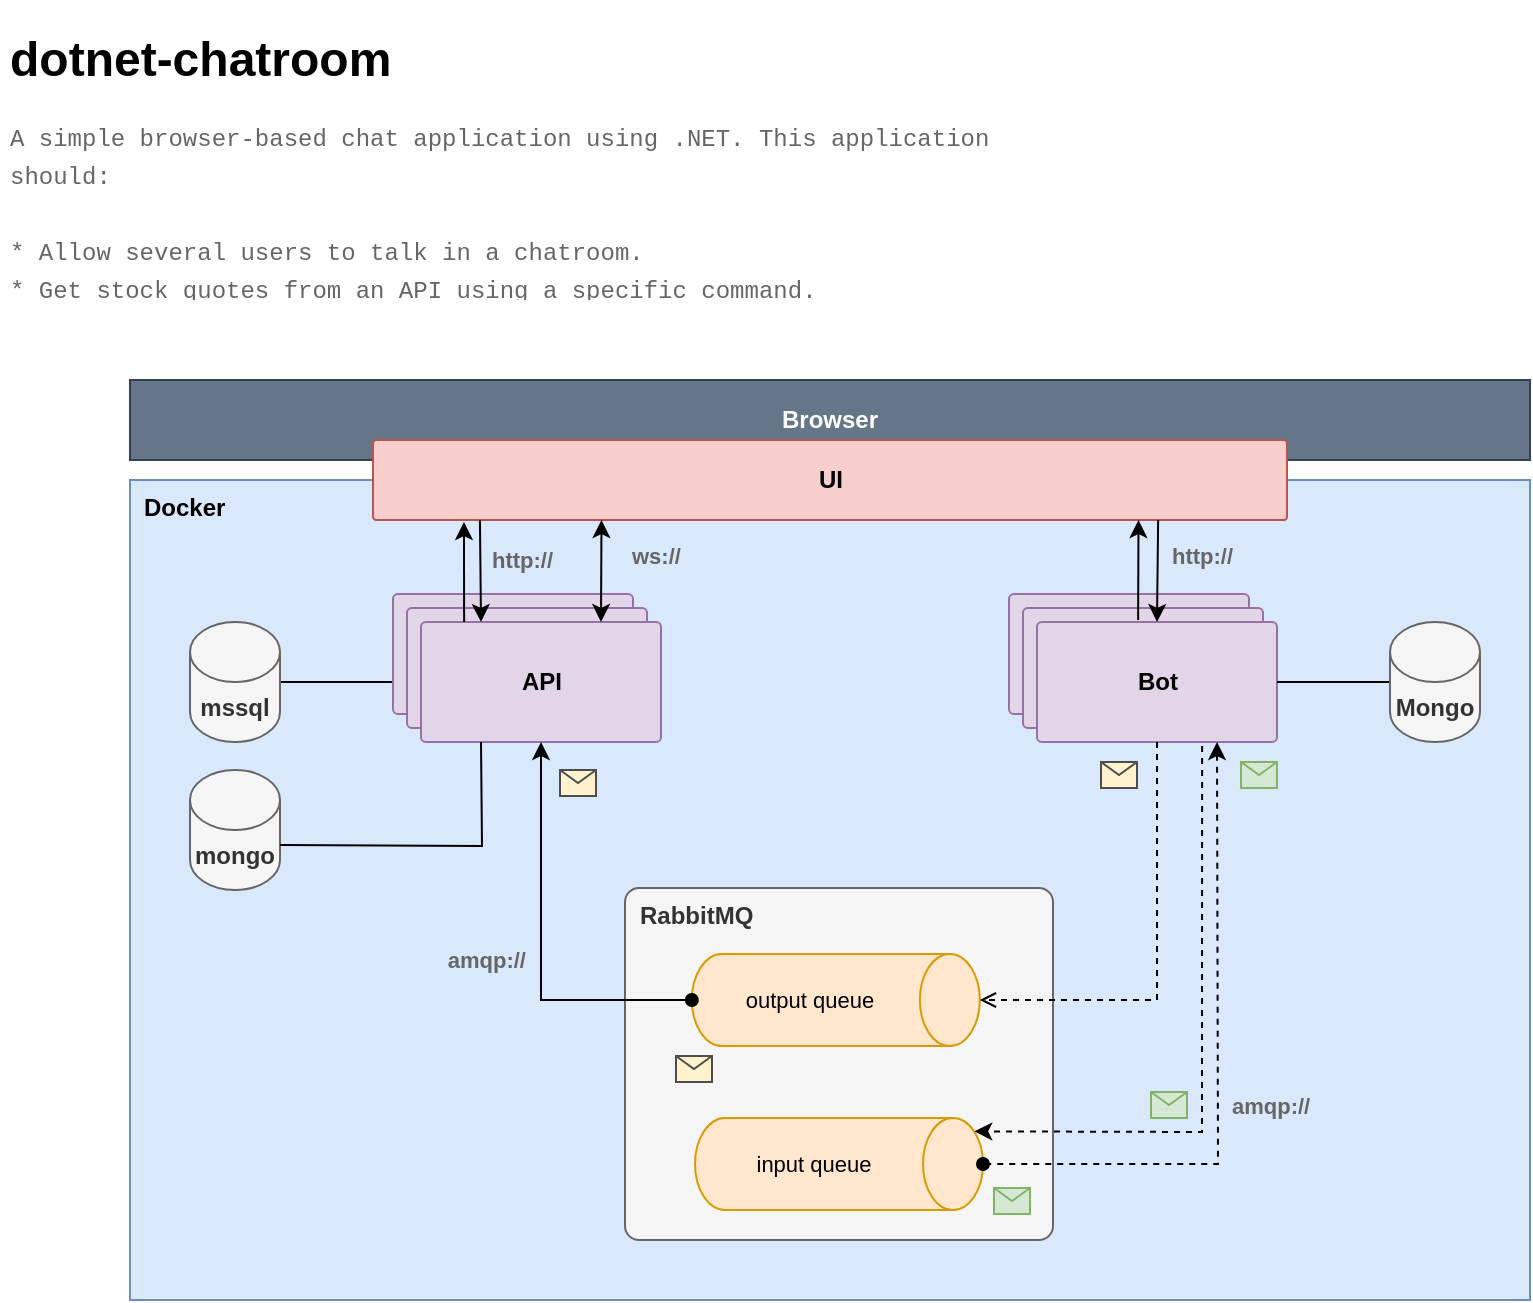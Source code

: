 <mxfile version="15.8.3" type="device" pages="2"><diagram name="dotnet-chatroom" id="VDGCqE68kff3JWLCiytC"><mxGraphModel dx="1422" dy="794" grid="1" gridSize="10" guides="1" tooltips="1" connect="1" arrows="1" fold="1" page="1" pageScale="1" pageWidth="850" pageHeight="1100" math="0" shadow="0"><root><mxCell id="ze5CNXuJUOcFMW9IkHoF-0"/><mxCell id="ze5CNXuJUOcFMW9IkHoF-1" parent="ze5CNXuJUOcFMW9IkHoF-0"/><mxCell id="ze5CNXuJUOcFMW9IkHoF-2" value="&lt;h1&gt;dotnet-chatroom&lt;/h1&gt;&lt;div style=&quot;font-family: &amp;#34;consolas&amp;#34; , &amp;#34;courier new&amp;#34; , monospace ; line-height: 19px&quot;&gt;&lt;div&gt;&lt;font color=&quot;#666666&quot; style=&quot;font-size: 12px&quot;&gt;A simple browser-based chat application using .NET. This application should:&lt;/font&gt;&lt;/div&gt;&lt;font color=&quot;#666666&quot; style=&quot;font-size: 12px&quot;&gt;&lt;br&gt;&lt;/font&gt;&lt;div&gt;&lt;font color=&quot;#666666&quot; style=&quot;font-size: 12px&quot;&gt;* Allow several users to talk in a chatroom.&lt;/font&gt;&lt;/div&gt;&lt;div&gt;&lt;font color=&quot;#666666&quot; style=&quot;font-size: 12px&quot;&gt;* Get stock quotes from an API using a specific command.&lt;/font&gt;&lt;/div&gt;&lt;/div&gt;" style="text;html=1;strokeColor=none;fillColor=none;spacing=5;spacingTop=-20;whiteSpace=wrap;overflow=hidden;rounded=0;" vertex="1" parent="ze5CNXuJUOcFMW9IkHoF-1"><mxGeometry x="10" y="10" width="510" height="140" as="geometry"/></mxCell><mxCell id="YitZHygs_nBJviFutvsz-0" value="Docker" style="rounded=0;whiteSpace=wrap;html=1;labelBackgroundColor=none;fontSize=12;align=left;verticalAlign=top;spacing=0;spacingTop=2;spacingLeft=7;fontStyle=1;fillColor=#dae8fc;strokeColor=#6c8ebf;" vertex="1" parent="ze5CNXuJUOcFMW9IkHoF-1"><mxGeometry x="75" y="240" width="700" height="410" as="geometry"/></mxCell><mxCell id="YitZHygs_nBJviFutvsz-1" value="" style="edgeStyle=orthogonalEdgeStyle;rounded=0;orthogonalLoop=1;jettySize=auto;html=1;fontSize=11;fontColor=#666666;align=left;entryX=0;entryY=0.5;entryDx=0;entryDy=0;" edge="1" parent="ze5CNXuJUOcFMW9IkHoF-1" source="YitZHygs_nBJviFutvsz-2" target="YitZHygs_nBJviFutvsz-9"><mxGeometry relative="1" as="geometry"/></mxCell><mxCell id="YitZHygs_nBJviFutvsz-2" value="mssql" style="shape=cylinder3;whiteSpace=wrap;html=1;boundedLbl=1;backgroundOutline=1;size=15;rounded=1;labelBackgroundColor=none;fontSize=12;fontColor=#333333;align=center;verticalAlign=middle;fillColor=#f5f5f5;strokeColor=#666666;fontStyle=1" vertex="1" parent="ze5CNXuJUOcFMW9IkHoF-1"><mxGeometry x="105" y="311" width="45" height="60" as="geometry"/></mxCell><mxCell id="YitZHygs_nBJviFutvsz-3" value="Browser" style="rounded=0;whiteSpace=wrap;html=1;arcSize=4;labelBackgroundColor=none;fillColor=#647687;strokeColor=#314354;fontStyle=1;fontColor=#ffffff;" vertex="1" parent="ze5CNXuJUOcFMW9IkHoF-1"><mxGeometry x="75" y="190" width="700" height="40" as="geometry"/></mxCell><mxCell id="YitZHygs_nBJviFutvsz-4" value="RabbitMQ" style="rounded=1;whiteSpace=wrap;html=1;arcSize=4;align=left;verticalAlign=top;spacingLeft=7;spacingTop=2;spacing=0;fillColor=#f5f5f5;fontColor=#333333;strokeColor=#666666;fontStyle=1" vertex="1" parent="ze5CNXuJUOcFMW9IkHoF-1"><mxGeometry x="322.5" y="444" width="214" height="176" as="geometry"/></mxCell><mxCell id="YitZHygs_nBJviFutvsz-5" value="UI" style="rounded=1;whiteSpace=wrap;html=1;arcSize=4;labelBackgroundColor=none;fillColor=#f8cecc;strokeColor=#b85450;fontStyle=1" vertex="1" parent="ze5CNXuJUOcFMW9IkHoF-1"><mxGeometry x="196.5" y="220" width="457" height="40" as="geometry"/></mxCell><mxCell id="YitZHygs_nBJviFutvsz-6" value="" style="group;fillColor=none;strokeColor=none;" vertex="1" connectable="0" parent="ze5CNXuJUOcFMW9IkHoF-1"><mxGeometry x="206.5" y="297" width="134" height="74" as="geometry"/></mxCell><mxCell id="YitZHygs_nBJviFutvsz-7" value="api" style="rounded=1;whiteSpace=wrap;html=1;arcSize=4;fillColor=#e1d5e7;strokeColor=#9673a6;" vertex="1" parent="YitZHygs_nBJviFutvsz-6"><mxGeometry width="120" height="60" as="geometry"/></mxCell><mxCell id="YitZHygs_nBJviFutvsz-8" value="api" style="rounded=1;whiteSpace=wrap;html=1;arcSize=4;fillColor=#e1d5e7;strokeColor=#9673a6;" vertex="1" parent="YitZHygs_nBJviFutvsz-6"><mxGeometry x="7" y="7" width="120" height="60" as="geometry"/></mxCell><mxCell id="YitZHygs_nBJviFutvsz-9" value="API" style="rounded=1;whiteSpace=wrap;html=1;arcSize=4;fillColor=#e1d5e7;strokeColor=#9673a6;fontStyle=1" vertex="1" parent="YitZHygs_nBJviFutvsz-6"><mxGeometry x="14" y="14" width="120" height="60" as="geometry"/></mxCell><mxCell id="YitZHygs_nBJviFutvsz-10" value="" style="group;fillColor=none;strokeColor=none;fontStyle=0" vertex="1" connectable="0" parent="ze5CNXuJUOcFMW9IkHoF-1"><mxGeometry x="514.5" y="297" width="134" height="74" as="geometry"/></mxCell><mxCell id="YitZHygs_nBJviFutvsz-11" value="bot" style="rounded=1;whiteSpace=wrap;html=1;arcSize=4;fillColor=#e1d5e7;strokeColor=#9673a6;" vertex="1" parent="YitZHygs_nBJviFutvsz-10"><mxGeometry width="120" height="60" as="geometry"/></mxCell><mxCell id="YitZHygs_nBJviFutvsz-12" value="bot" style="rounded=1;whiteSpace=wrap;html=1;arcSize=4;fillColor=#e1d5e7;strokeColor=#9673a6;" vertex="1" parent="YitZHygs_nBJviFutvsz-10"><mxGeometry x="7" y="7" width="120" height="60" as="geometry"/></mxCell><mxCell id="YitZHygs_nBJviFutvsz-13" value="Bot" style="rounded=1;whiteSpace=wrap;html=1;arcSize=4;fillColor=#e1d5e7;strokeColor=#9673a6;fontStyle=1" vertex="1" parent="YitZHygs_nBJviFutvsz-10"><mxGeometry x="14" y="14" width="120" height="60" as="geometry"/></mxCell><mxCell id="YitZHygs_nBJviFutvsz-14" value="output queue" style="shape=cylinder3;boundedLbl=1;backgroundOutline=1;size=15;rounded=1;labelBackgroundColor=none;fontSize=11;align=center;verticalAlign=middle;rotation=90;fillColor=#ffe6cc;strokeColor=#d79b00;html=1;whiteSpace=wrap;labelPosition=center;verticalLabelPosition=middle;horizontal=0;spacing=0;" vertex="1" parent="ze5CNXuJUOcFMW9IkHoF-1"><mxGeometry x="404.92" y="428" width="46" height="144" as="geometry"/></mxCell><mxCell id="YitZHygs_nBJviFutvsz-15" value="" style="shape=message;html=1;html=1;outlineConnect=0;rounded=1;labelBackgroundColor=none;fontSize=11;align=left;verticalAlign=middle;fillColor=#fff2cc;strokeColor=#4D4D4D;fontStyle=1;spacingLeft=-8;whiteSpace=wrap;spacingTop=40;" vertex="1" parent="ze5CNXuJUOcFMW9IkHoF-1"><mxGeometry x="560.5" y="381" width="18" height="13" as="geometry"/></mxCell><mxCell id="YitZHygs_nBJviFutvsz-16" value="" style="html=1;verticalAlign=bottom;labelBackgroundColor=none;endArrow=open;endFill=0;dashed=1;rounded=0;fontSize=11;fontColor=#666666;exitX=0.5;exitY=1;exitDx=0;exitDy=0;entryX=0.5;entryY=0;entryDx=0;entryDy=0;entryPerimeter=0;align=left;spacingLeft=4;fontStyle=1" edge="1" parent="ze5CNXuJUOcFMW9IkHoF-1" source="YitZHygs_nBJviFutvsz-13" target="YitZHygs_nBJviFutvsz-14"><mxGeometry width="160" relative="1" as="geometry"><mxPoint x="616.5" y="537" as="sourcePoint"/><mxPoint x="776.5" y="537" as="targetPoint"/><Array as="points"><mxPoint x="588.5" y="500"/></Array></mxGeometry></mxCell><mxCell id="YitZHygs_nBJviFutvsz-17" value="" style="endArrow=classic;html=1;rounded=0;align=right;verticalAlign=top;endFill=1;labelBackgroundColor=none;endSize=6;fontSize=11;fontColor=#666666;entryX=0.5;entryY=1;entryDx=0;entryDy=0;exitX=0.5;exitY=1;exitDx=0;exitDy=0;exitPerimeter=0;spacingRight=6;fontStyle=1;startArrow=oval;startFill=1;" edge="1" parent="ze5CNXuJUOcFMW9IkHoF-1" source="YitZHygs_nBJviFutvsz-14" target="YitZHygs_nBJviFutvsz-9"><mxGeometry relative="1" as="geometry"><mxPoint x="970.5" y="559" as="targetPoint"/><mxPoint x="513.92" y="580.49" as="sourcePoint"/><Array as="points"><mxPoint x="280.5" y="500"/></Array></mxGeometry></mxCell><mxCell id="YitZHygs_nBJviFutvsz-37" value="amqp://" style="edgeLabel;html=1;align=right;verticalAlign=middle;resizable=0;points=[];fontSize=11;fontColor=#666666;fontStyle=1;labelBackgroundColor=none;" vertex="1" connectable="0" parent="YitZHygs_nBJviFutvsz-17"><mxGeometry x="0.217" y="1" relative="1" as="geometry"><mxPoint x="-6" y="29" as="offset"/></mxGeometry></mxCell><mxCell id="YitZHygs_nBJviFutvsz-18" value="http://" style="endArrow=classic;html=1;rounded=0;fontSize=11;fontColor=#666666;entryX=0.5;entryY=0;entryDx=0;entryDy=0;exitX=0.859;exitY=1;exitDx=0;exitDy=0;exitPerimeter=0;align=left;horizontal=1;spacingLeft=5;spacingTop=-4;labelBackgroundColor=none;fontStyle=1" edge="1" parent="ze5CNXuJUOcFMW9IkHoF-1" source="YitZHygs_nBJviFutvsz-5" target="YitZHygs_nBJviFutvsz-13"><mxGeometry x="-0.215" width="50" height="50" relative="1" as="geometry"><mxPoint x="666.5" y="277" as="sourcePoint"/><mxPoint x="586.5" y="297" as="targetPoint"/><mxPoint as="offset"/></mxGeometry></mxCell><mxCell id="YitZHygs_nBJviFutvsz-19" value="ws://" style="endArrow=classic;html=1;rounded=0;fontSize=11;fontColor=#666666;align=left;exitX=0.75;exitY=0;exitDx=0;exitDy=0;spacingLeft=4;spacingTop=-4;strokeColor=default;labelBackgroundColor=none;fontStyle=1;entryX=0.25;entryY=1;entryDx=0;entryDy=0;startArrow=classic;startFill=1;" edge="1" parent="ze5CNXuJUOcFMW9IkHoF-1" source="YitZHygs_nBJviFutvsz-9" target="YitZHygs_nBJviFutvsz-5"><mxGeometry x="0.217" y="-9" width="50" height="50" relative="1" as="geometry"><mxPoint x="536.5" y="347" as="sourcePoint"/><mxPoint x="281" y="260" as="targetPoint"/><mxPoint as="offset"/></mxGeometry></mxCell><mxCell id="YitZHygs_nBJviFutvsz-20" value="" style="edgeStyle=orthogonalEdgeStyle;rounded=0;orthogonalLoop=1;jettySize=auto;html=1;fontSize=11;fontColor=#666666;align=center;endArrow=none;endFill=0;entryX=1;entryY=0.5;entryDx=0;entryDy=0;labelBackgroundColor=none;fontStyle=1;spacingTop=-20;startArrow=none;startFill=0;spacingLeft=-3;" edge="1" parent="ze5CNXuJUOcFMW9IkHoF-1" source="YitZHygs_nBJviFutvsz-21" target="YitZHygs_nBJviFutvsz-13"><mxGeometry relative="1" as="geometry"/></mxCell><mxCell id="YitZHygs_nBJviFutvsz-21" value="Mongo" style="shape=cylinder3;whiteSpace=wrap;html=1;boundedLbl=1;backgroundOutline=1;size=15;rounded=1;labelBackgroundColor=none;fontSize=12;align=center;verticalAlign=middle;fillColor=#f5f5f5;strokeColor=#666666;fontColor=#333333;fontStyle=1" vertex="1" parent="ze5CNXuJUOcFMW9IkHoF-1"><mxGeometry x="705" y="311" width="45" height="60" as="geometry"/></mxCell><mxCell id="YitZHygs_nBJviFutvsz-22" value="mongo" style="shape=cylinder3;whiteSpace=wrap;html=1;boundedLbl=1;backgroundOutline=1;size=15;rounded=1;labelBackgroundColor=none;fontSize=12;fontColor=#333333;align=center;verticalAlign=middle;fillColor=#f5f5f5;strokeColor=#666666;fontStyle=1" vertex="1" parent="ze5CNXuJUOcFMW9IkHoF-1"><mxGeometry x="105" y="385" width="45" height="60" as="geometry"/></mxCell><mxCell id="YitZHygs_nBJviFutvsz-23" value="" style="endArrow=none;html=1;rounded=0;fontSize=11;fontColor=#666666;align=left;exitX=1;exitY=0;exitDx=0;exitDy=37.5;exitPerimeter=0;entryX=0.25;entryY=1;entryDx=0;entryDy=0;endFill=0;" edge="1" parent="ze5CNXuJUOcFMW9IkHoF-1" source="YitZHygs_nBJviFutvsz-22" target="YitZHygs_nBJviFutvsz-9"><mxGeometry width="50" height="50" relative="1" as="geometry"><mxPoint x="400" y="520" as="sourcePoint"/><mxPoint x="450" y="470" as="targetPoint"/><Array as="points"><mxPoint x="251" y="423"/></Array></mxGeometry></mxCell><mxCell id="YitZHygs_nBJviFutvsz-24" value="input queue" style="shape=cylinder3;boundedLbl=1;backgroundOutline=1;size=15;rounded=1;labelBackgroundColor=none;fontSize=11;align=center;verticalAlign=middle;rotation=90;fillColor=#ffe6cc;strokeColor=#d79b00;html=1;whiteSpace=wrap;labelPosition=center;verticalLabelPosition=middle;horizontal=0;spacing=0;" vertex="1" parent="ze5CNXuJUOcFMW9IkHoF-1"><mxGeometry x="406.5" y="510" width="46" height="144" as="geometry"/></mxCell><mxCell id="YitZHygs_nBJviFutvsz-25" value="" style="html=1;verticalAlign=bottom;labelBackgroundColor=none;endArrow=oval;endFill=1;dashed=1;rounded=0;fontSize=11;fontColor=#666666;exitX=0.75;exitY=1;exitDx=0;exitDy=0;entryX=0.5;entryY=0;entryDx=0;entryDy=0;entryPerimeter=0;align=left;spacingLeft=4;fontStyle=1;startArrow=classic;startFill=1;" edge="1" parent="ze5CNXuJUOcFMW9IkHoF-1" source="YitZHygs_nBJviFutvsz-13" target="YitZHygs_nBJviFutvsz-24"><mxGeometry width="160" relative="1" as="geometry"><mxPoint x="598.5" y="381" as="sourcePoint"/><mxPoint x="509.92" y="510" as="targetPoint"/><Array as="points"><mxPoint x="619" y="582"/></Array></mxGeometry></mxCell><mxCell id="YitZHygs_nBJviFutvsz-38" value="amqp://" style="edgeLabel;html=1;align=left;verticalAlign=middle;resizable=0;points=[];fontSize=11;fontColor=#666666;labelBackgroundColor=none;fontStyle=1" vertex="1" connectable="0" parent="YitZHygs_nBJviFutvsz-25"><mxGeometry x="-0.135" y="3" relative="1" as="geometry"><mxPoint x="2" y="40" as="offset"/></mxGeometry></mxCell><mxCell id="YitZHygs_nBJviFutvsz-26" value="" style="endArrow=classic;html=1;rounded=0;fontSize=11;fontColor=#666666;align=right;entryX=0.75;entryY=1;entryDx=0;entryDy=0;exitX=0.088;exitY=-0.017;exitDx=0;exitDy=0;spacingLeft=0;spacingTop=2;strokeColor=default;labelBackgroundColor=none;fontStyle=1;exitPerimeter=0;spacingRight=14;" edge="1" parent="ze5CNXuJUOcFMW9IkHoF-1"><mxGeometry x="0.195" y="29" width="50" height="50" relative="1" as="geometry"><mxPoint x="579.06" y="309.98" as="sourcePoint"/><mxPoint x="579.25" y="260" as="targetPoint"/><mxPoint as="offset"/></mxGeometry></mxCell><mxCell id="YitZHygs_nBJviFutvsz-27" value="" style="shape=message;html=1;html=1;outlineConnect=0;rounded=1;labelBackgroundColor=none;fontSize=11;align=left;verticalAlign=middle;fillColor=#d5e8d4;strokeColor=#82b366;fontStyle=1;spacingLeft=-12;whiteSpace=wrap;spacingTop=28;" vertex="1" parent="ze5CNXuJUOcFMW9IkHoF-1"><mxGeometry x="585.5" y="546" width="18" height="13" as="geometry"/></mxCell><mxCell id="YitZHygs_nBJviFutvsz-28" value="" style="html=1;verticalAlign=bottom;labelBackgroundColor=none;endArrow=classic;endFill=1;dashed=1;rounded=0;fontSize=11;fontColor=#666666;exitX=0.688;exitY=1.033;exitDx=0;exitDy=0;align=left;spacingLeft=4;fontStyle=1;exitPerimeter=0;startArrow=none;startFill=0;entryX=0.145;entryY=0;entryDx=0;entryDy=4.35;entryPerimeter=0;" edge="1" parent="ze5CNXuJUOcFMW9IkHoF-1" source="YitZHygs_nBJviFutvsz-13" target="YitZHygs_nBJviFutvsz-24"><mxGeometry width="160" relative="1" as="geometry"><mxPoint x="598.5" y="381" as="sourcePoint"/><mxPoint x="500" y="570" as="targetPoint"/><Array as="points"><mxPoint x="611" y="566"/></Array></mxGeometry></mxCell><mxCell id="YitZHygs_nBJviFutvsz-29" value="" style="shape=message;html=1;html=1;outlineConnect=0;rounded=1;labelBackgroundColor=none;fontSize=11;align=left;verticalAlign=middle;fillColor=#fff2cc;strokeColor=#4D4D4D;fontStyle=1;spacingLeft=4;spacingTop=0;labelPosition=right;verticalLabelPosition=middle;" vertex="1" parent="ze5CNXuJUOcFMW9IkHoF-1"><mxGeometry x="348" y="528" width="18" height="13" as="geometry"/></mxCell><mxCell id="YitZHygs_nBJviFutvsz-30" value="" style="shape=message;html=1;html=1;outlineConnect=0;rounded=1;labelBackgroundColor=none;fontSize=11;align=left;verticalAlign=middle;fillColor=#d5e8d4;strokeColor=#82b366;fontStyle=1;spacingLeft=-12;whiteSpace=wrap;spacingTop=28;" vertex="1" parent="ze5CNXuJUOcFMW9IkHoF-1"><mxGeometry x="507" y="594" width="18" height="13" as="geometry"/></mxCell><mxCell id="YitZHygs_nBJviFutvsz-33" value="http://" style="endArrow=classic;html=1;rounded=0;fontSize=11;fontColor=#666666;align=left;entryX=0.25;entryY=0;entryDx=0;entryDy=0;exitX=0.117;exitY=1;exitDx=0;exitDy=0;exitPerimeter=0;labelBackgroundColor=none;fontStyle=1;spacingLeft=4;" edge="1" parent="ze5CNXuJUOcFMW9IkHoF-1" source="YitZHygs_nBJviFutvsz-5" target="YitZHygs_nBJviFutvsz-9"><mxGeometry x="-0.216" width="50" height="50" relative="1" as="geometry"><mxPoint x="189.999" y="260" as="sourcePoint"/><mxPoint x="190.53" y="311" as="targetPoint"/><mxPoint as="offset"/></mxGeometry></mxCell><mxCell id="YitZHygs_nBJviFutvsz-34" value="" style="endArrow=none;html=1;rounded=0;fontSize=11;fontColor=#666666;align=right;entryX=0.113;entryY=0;entryDx=0;entryDy=0;exitX=0.082;exitY=1.025;exitDx=0;exitDy=0;exitPerimeter=0;labelBackgroundColor=none;fontStyle=1;spacingLeft=0;entryPerimeter=0;endFill=0;startArrow=classic;startFill=1;spacingRight=4;" edge="1" parent="ze5CNXuJUOcFMW9IkHoF-1"><mxGeometry x="-0.241" y="-12" width="50" height="50" relative="1" as="geometry"><mxPoint x="241.974" y="261" as="sourcePoint"/><mxPoint x="242.06" y="311" as="targetPoint"/><mxPoint as="offset"/></mxGeometry></mxCell><mxCell id="l2hFdZxbK4kVnugc9T26-0" value="" style="shape=message;html=1;html=1;outlineConnect=0;rounded=1;labelBackgroundColor=none;fontSize=11;align=left;verticalAlign=middle;fillColor=#fff2cc;strokeColor=#4D4D4D;fontStyle=1;spacingLeft=4;spacingTop=0;labelPosition=right;verticalLabelPosition=middle;" vertex="1" parent="ze5CNXuJUOcFMW9IkHoF-1"><mxGeometry x="290" y="385" width="18" height="13" as="geometry"/></mxCell><mxCell id="l2hFdZxbK4kVnugc9T26-1" value="" style="shape=message;html=1;html=1;outlineConnect=0;rounded=1;labelBackgroundColor=none;fontSize=11;align=left;verticalAlign=middle;fillColor=#d5e8d4;strokeColor=#82b366;fontStyle=1;spacingLeft=-12;whiteSpace=wrap;spacingTop=28;" vertex="1" parent="ze5CNXuJUOcFMW9IkHoF-1"><mxGeometry x="630.5" y="381" width="18" height="13" as="geometry"/></mxCell></root></mxGraphModel></diagram><diagram id="-RMWZJSgYpkkA6TY2ekW" name="bot::stock.quote.out"><mxGraphModel dx="1422" dy="794" grid="1" gridSize="10" guides="1" tooltips="1" connect="1" arrows="1" fold="1" page="1" pageScale="1" pageWidth="850" pageHeight="1100" math="0" shadow="0"><root><mxCell id="0"/><mxCell id="1" parent="0"/><mxCell id="RpRNVya3drKL_sHZLHVm-1" value="Docker" style="rounded=0;whiteSpace=wrap;html=1;labelBackgroundColor=none;fontSize=12;align=left;verticalAlign=top;spacing=0;spacingTop=2;spacingLeft=7;fontStyle=1;fillColor=#dae8fc;strokeColor=#6c8ebf;" vertex="1" parent="1"><mxGeometry x="75" y="170" width="700" height="410" as="geometry"/></mxCell><mxCell id="RpRNVya3drKL_sHZLHVm-2" value="" style="edgeStyle=orthogonalEdgeStyle;rounded=0;orthogonalLoop=1;jettySize=auto;html=1;fontSize=11;fontColor=#666666;align=left;entryX=0;entryY=0.5;entryDx=0;entryDy=0;" edge="1" parent="1" source="RpRNVya3drKL_sHZLHVm-3" target="RpRNVya3drKL_sHZLHVm-10"><mxGeometry relative="1" as="geometry"/></mxCell><mxCell id="RpRNVya3drKL_sHZLHVm-3" value="mssql" style="shape=cylinder3;whiteSpace=wrap;html=1;boundedLbl=1;backgroundOutline=1;size=15;rounded=1;labelBackgroundColor=none;fontSize=12;fontColor=#333333;align=center;verticalAlign=middle;fillColor=#f5f5f5;strokeColor=#666666;fontStyle=1" vertex="1" parent="1"><mxGeometry x="105" y="241" width="45" height="60" as="geometry"/></mxCell><mxCell id="RpRNVya3drKL_sHZLHVm-4" value="Browser" style="rounded=0;whiteSpace=wrap;html=1;arcSize=4;labelBackgroundColor=none;fillColor=#647687;strokeColor=#314354;fontStyle=1;fontColor=#ffffff;" vertex="1" parent="1"><mxGeometry x="75" y="120" width="700" height="40" as="geometry"/></mxCell><mxCell id="RpRNVya3drKL_sHZLHVm-5" value="RabbitMQ" style="rounded=1;whiteSpace=wrap;html=1;arcSize=4;align=left;verticalAlign=top;spacingLeft=7;spacingTop=2;spacing=0;fillColor=#f5f5f5;fontColor=#333333;strokeColor=#666666;fontStyle=1" vertex="1" parent="1"><mxGeometry x="322.5" y="374" width="214" height="176" as="geometry"/></mxCell><mxCell id="RpRNVya3drKL_sHZLHVm-6" value="UI" style="rounded=1;whiteSpace=wrap;html=1;arcSize=4;labelBackgroundColor=none;fillColor=#f8cecc;strokeColor=#b85450;fontStyle=1" vertex="1" parent="1"><mxGeometry x="196.5" y="150" width="457" height="40" as="geometry"/></mxCell><mxCell id="RpRNVya3drKL_sHZLHVm-7" value="" style="group;fillColor=none;strokeColor=none;" vertex="1" connectable="0" parent="1"><mxGeometry x="206.5" y="227" width="134" height="74" as="geometry"/></mxCell><mxCell id="RpRNVya3drKL_sHZLHVm-8" value="api" style="rounded=1;whiteSpace=wrap;html=1;arcSize=4;fillColor=#e1d5e7;strokeColor=#9673a6;" vertex="1" parent="RpRNVya3drKL_sHZLHVm-7"><mxGeometry width="120" height="60" as="geometry"/></mxCell><mxCell id="RpRNVya3drKL_sHZLHVm-9" value="api" style="rounded=1;whiteSpace=wrap;html=1;arcSize=4;fillColor=#e1d5e7;strokeColor=#9673a6;" vertex="1" parent="RpRNVya3drKL_sHZLHVm-7"><mxGeometry x="7" y="7" width="120" height="60" as="geometry"/></mxCell><mxCell id="RpRNVya3drKL_sHZLHVm-10" value="API" style="rounded=1;whiteSpace=wrap;html=1;arcSize=4;fillColor=#e1d5e7;strokeColor=#9673a6;fontStyle=1" vertex="1" parent="RpRNVya3drKL_sHZLHVm-7"><mxGeometry x="14" y="14" width="120" height="60" as="geometry"/></mxCell><mxCell id="RpRNVya3drKL_sHZLHVm-11" value="" style="group;fillColor=none;strokeColor=none;fontStyle=0" vertex="1" connectable="0" parent="1"><mxGeometry x="514.5" y="227" width="134" height="74" as="geometry"/></mxCell><mxCell id="RpRNVya3drKL_sHZLHVm-12" value="bot" style="rounded=1;whiteSpace=wrap;html=1;arcSize=4;fillColor=#e1d5e7;strokeColor=#9673a6;" vertex="1" parent="RpRNVya3drKL_sHZLHVm-11"><mxGeometry width="120" height="60" as="geometry"/></mxCell><mxCell id="RpRNVya3drKL_sHZLHVm-13" value="bot" style="rounded=1;whiteSpace=wrap;html=1;arcSize=4;fillColor=#e1d5e7;strokeColor=#9673a6;" vertex="1" parent="RpRNVya3drKL_sHZLHVm-11"><mxGeometry x="7" y="7" width="120" height="60" as="geometry"/></mxCell><mxCell id="RpRNVya3drKL_sHZLHVm-14" value="Bot" style="rounded=1;whiteSpace=wrap;html=1;arcSize=4;fillColor=#e1d5e7;strokeColor=#9673a6;fontStyle=1" vertex="1" parent="RpRNVya3drKL_sHZLHVm-11"><mxGeometry x="14" y="14" width="120" height="60" as="geometry"/></mxCell><mxCell id="RpRNVya3drKL_sHZLHVm-18" value="" style="endArrow=classic;html=1;rounded=0;align=right;verticalAlign=top;endFill=1;labelBackgroundColor=none;endSize=6;fontSize=11;fontColor=#666666;entryX=0.5;entryY=1;entryDx=0;entryDy=0;exitX=0.5;exitY=1;exitDx=0;exitDy=0;exitPerimeter=0;spacingRight=6;fontStyle=1;startArrow=oval;startFill=1;" edge="1" parent="1" source="RpRNVya3drKL_sHZLHVm-15" target="RpRNVya3drKL_sHZLHVm-10"><mxGeometry relative="1" as="geometry"><mxPoint x="970.5" y="489" as="targetPoint"/><mxPoint x="513.92" y="510.49" as="sourcePoint"/><Array as="points"><mxPoint x="280" y="512"/></Array></mxGeometry></mxCell><mxCell id="RpRNVya3drKL_sHZLHVm-21" value="/requests/{stockCode}" style="endArrow=classic;html=1;rounded=0;fontSize=11;fontColor=#666666;entryX=0.5;entryY=0;entryDx=0;entryDy=0;exitX=0.859;exitY=1;exitDx=0;exitDy=0;exitPerimeter=0;align=left;horizontal=1;spacingLeft=5;spacingTop=-4;labelBackgroundColor=none;fontStyle=1" edge="1" parent="1" source="RpRNVya3drKL_sHZLHVm-6" target="RpRNVya3drKL_sHZLHVm-14"><mxGeometry x="-0.215" width="50" height="50" relative="1" as="geometry"><mxPoint x="666.5" y="207" as="sourcePoint"/><mxPoint x="586.5" y="227" as="targetPoint"/><mxPoint as="offset"/></mxGeometry></mxCell><mxCell id="RpRNVya3drKL_sHZLHVm-22" value="stocks-{codeStock}" style="endArrow=classic;html=1;rounded=0;fontSize=11;fontColor=#666666;align=left;exitX=0.5;exitY=0;exitDx=0;exitDy=0;spacingLeft=4;spacingTop=-4;strokeColor=default;labelBackgroundColor=none;fontStyle=1;entryX=0.183;entryY=1.025;entryDx=0;entryDy=0;entryPerimeter=0;" edge="1" parent="1" source="RpRNVya3drKL_sHZLHVm-10" target="RpRNVya3drKL_sHZLHVm-6"><mxGeometry x="0.217" y="-9" width="50" height="50" relative="1" as="geometry"><mxPoint x="536.5" y="277" as="sourcePoint"/><mxPoint x="281" y="190" as="targetPoint"/><mxPoint as="offset"/></mxGeometry></mxCell><mxCell id="RpRNVya3drKL_sHZLHVm-23" value="parsed" style="edgeStyle=orthogonalEdgeStyle;rounded=0;orthogonalLoop=1;jettySize=auto;html=1;fontSize=11;fontColor=#666666;align=center;endArrow=none;endFill=0;entryX=1;entryY=0.5;entryDx=0;entryDy=0;labelBackgroundColor=none;fontStyle=1;spacingTop=-20;startArrow=classic;startFill=1;spacingLeft=-3;" edge="1" parent="1" source="RpRNVya3drKL_sHZLHVm-24" target="RpRNVya3drKL_sHZLHVm-14"><mxGeometry relative="1" as="geometry"/></mxCell><mxCell id="RpRNVya3drKL_sHZLHVm-24" value="Mongo" style="shape=cylinder3;whiteSpace=wrap;html=1;boundedLbl=1;backgroundOutline=1;size=15;rounded=1;labelBackgroundColor=none;fontSize=12;align=center;verticalAlign=middle;fillColor=#f5f5f5;strokeColor=#666666;fontColor=#333333;fontStyle=1" vertex="1" parent="1"><mxGeometry x="705" y="241" width="45" height="60" as="geometry"/></mxCell><mxCell id="RpRNVya3drKL_sHZLHVm-26" value="mongo" style="shape=cylinder3;whiteSpace=wrap;html=1;boundedLbl=1;backgroundOutline=1;size=15;rounded=1;labelBackgroundColor=none;fontSize=12;fontColor=#333333;align=center;verticalAlign=middle;fillColor=#f5f5f5;strokeColor=#666666;fontStyle=1" vertex="1" parent="1"><mxGeometry x="105" y="315" width="45" height="60" as="geometry"/></mxCell><mxCell id="RpRNVya3drKL_sHZLHVm-27" value="" style="endArrow=none;html=1;rounded=0;fontSize=11;fontColor=#666666;align=left;exitX=1;exitY=0;exitDx=0;exitDy=37.5;exitPerimeter=0;entryX=0.25;entryY=1;entryDx=0;entryDy=0;endFill=0;" edge="1" parent="1" source="RpRNVya3drKL_sHZLHVm-26" target="RpRNVya3drKL_sHZLHVm-10"><mxGeometry width="50" height="50" relative="1" as="geometry"><mxPoint x="400" y="450" as="sourcePoint"/><mxPoint x="450" y="400" as="targetPoint"/><Array as="points"><mxPoint x="251" y="353"/></Array></mxGeometry></mxCell><mxCell id="9LD3RPmFpcRxkNJ4s4YA-1" value="&lt;h1&gt;bot&lt;/h1&gt;&lt;div style=&quot;font-family: &amp;#34;consolas&amp;#34; , &amp;#34;courier new&amp;#34; , monospace ; line-height: 19px&quot;&gt;&lt;div&gt;&lt;font color=&quot;#666666&quot; style=&quot;font-size: 12px&quot;&gt;The responsable of calling the stooq api, parse the result (the csv file) and emit the stock quote of the desired business.&lt;/font&gt;&lt;/div&gt;&lt;font color=&quot;#666666&quot; style=&quot;font-size: 12px&quot;&gt;&lt;br&gt;&lt;/font&gt;&lt;div&gt;&lt;font color=&quot;#666666&quot; style=&quot;font-size: 12px&quot;&gt;* Gets the stock code via an api.&lt;/font&gt;&lt;/div&gt;&lt;div&gt;&lt;font color=&quot;#666666&quot; style=&quot;font-size: 12px&quot;&gt;* Call the stooq api to get the stock information.&lt;/font&gt;&lt;/div&gt;&lt;div&gt;&lt;font color=&quot;#666666&quot; style=&quot;font-size: 12px&quot;&gt;* Parses the csv obtained from the stooq api.&lt;/font&gt;&lt;/div&gt;&lt;div&gt;&lt;font color=&quot;#666666&quot; style=&quot;font-size: 12px&quot;&gt;* Save the stock information in a mongodb database.&lt;/font&gt;&lt;/div&gt;&lt;div&gt;&lt;font color=&quot;#666666&quot; style=&quot;font-size: 12px&quot;&gt;* Emits the stock information through rabbitmq.&amp;nbsp;&lt;/font&gt;&lt;/div&gt;&lt;/div&gt;" style="text;html=1;strokeColor=none;fillColor=none;spacing=5;spacingTop=-20;whiteSpace=wrap;overflow=hidden;rounded=0;" vertex="1" parent="1"><mxGeometry x="75" y="599" width="695" height="270" as="geometry"/></mxCell><mxCell id="DV32zEtfcdmthNczPWEW-2" value="" style="html=1;verticalAlign=bottom;labelBackgroundColor=none;endArrow=oval;endFill=1;dashed=1;rounded=0;fontSize=11;fontColor=#666666;exitX=0.25;exitY=1;exitDx=0;exitDy=0;entryX=0.5;entryY=0;entryDx=0;entryDy=0;entryPerimeter=0;align=left;spacingLeft=4;fontStyle=1;startArrow=classic;startFill=1;" edge="1" parent="1" source="RpRNVya3drKL_sHZLHVm-14" target="DV32zEtfcdmthNczPWEW-1"><mxGeometry width="160" relative="1" as="geometry"><mxPoint x="598.5" y="311" as="sourcePoint"/><mxPoint x="509.92" y="440" as="targetPoint"/><Array as="points"><mxPoint x="559" y="430"/></Array></mxGeometry></mxCell><mxCell id="DV32zEtfcdmthNczPWEW-5" value="correlationId" style="endArrow=classic;html=1;rounded=0;fontSize=11;fontColor=#666666;align=right;entryX=0.75;entryY=1;entryDx=0;entryDy=0;exitX=0.088;exitY=-0.017;exitDx=0;exitDy=0;spacingLeft=0;spacingTop=2;strokeColor=default;labelBackgroundColor=none;fontStyle=1;exitPerimeter=0;spacingRight=14;" edge="1" parent="1" source="RpRNVya3drKL_sHZLHVm-14" target="RpRNVya3drKL_sHZLHVm-6"><mxGeometry x="0.217" y="-9" width="50" height="50" relative="1" as="geometry"><mxPoint x="490" y="278" as="sourcePoint"/><mxPoint x="490.25" y="227" as="targetPoint"/><mxPoint as="offset"/></mxGeometry></mxCell><mxCell id="DV32zEtfcdmthNczPWEW-6" value="request" style="shape=message;html=1;html=1;outlineConnect=0;rounded=1;labelBackgroundColor=none;fontSize=11;align=left;verticalAlign=middle;fillColor=#d5e8d4;strokeColor=#82b366;fontStyle=1;spacingLeft=-12;whiteSpace=wrap;spacingTop=28;" vertex="1" parent="1"><mxGeometry x="514.5" y="315" width="18" height="13" as="geometry"/></mxCell><mxCell id="DV32zEtfcdmthNczPWEW-9" value="" style="html=1;verticalAlign=bottom;labelBackgroundColor=none;endArrow=classic;endFill=1;dashed=1;rounded=0;fontSize=11;fontColor=#666666;align=left;spacingLeft=4;fontStyle=1;startArrow=none;startFill=0;entryX=0.145;entryY=0;entryDx=0;entryDy=4.35;entryPerimeter=0;" edge="1" parent="1" target="DV32zEtfcdmthNczPWEW-1"><mxGeometry width="160" relative="1" as="geometry"><mxPoint x="550" y="300" as="sourcePoint"/><mxPoint x="500" y="500" as="targetPoint"/><Array as="points"><mxPoint x="550" y="414"/></Array></mxGeometry></mxCell><mxCell id="e0_VH4MmRNmLt-hnqcRJ-4" value="" style="group" vertex="1" connectable="0" parent="1"><mxGeometry x="349" y="489" width="151.92" height="64" as="geometry"/></mxCell><mxCell id="RpRNVya3drKL_sHZLHVm-15" value="bot::stock.quote.out" style="shape=cylinder3;boundedLbl=1;backgroundOutline=1;size=15;rounded=1;labelBackgroundColor=none;fontSize=11;align=center;verticalAlign=middle;rotation=90;fillColor=#ffe6cc;strokeColor=#d79b00;html=1;whiteSpace=wrap;labelPosition=center;verticalLabelPosition=middle;horizontal=0;spacing=0;" vertex="1" parent="e0_VH4MmRNmLt-hnqcRJ-4"><mxGeometry x="56.92" y="-49" width="46" height="144" as="geometry"/></mxCell><mxCell id="e0_VH4MmRNmLt-hnqcRJ-5" value="" style="group" vertex="1" connectable="0" parent="1"><mxGeometry x="357.5" y="407" width="165.5" height="46" as="geometry"/></mxCell><mxCell id="DV32zEtfcdmthNczPWEW-1" value="bot::stock.quote.in" style="shape=cylinder3;boundedLbl=1;backgroundOutline=1;size=15;rounded=1;labelBackgroundColor=none;fontSize=11;align=center;verticalAlign=middle;rotation=90;fillColor=#ffe6cc;strokeColor=#d79b00;html=1;whiteSpace=wrap;labelPosition=center;verticalLabelPosition=middle;horizontal=0;spacing=0;" vertex="1" parent="e0_VH4MmRNmLt-hnqcRJ-5"><mxGeometry x="49" y="-49" width="46" height="144" as="geometry"/></mxCell><mxCell id="DV32zEtfcdmthNczPWEW-13" value="request" style="shape=message;html=1;html=1;outlineConnect=0;rounded=1;labelBackgroundColor=none;fontSize=11;align=left;verticalAlign=middle;fillColor=#d5e8d4;strokeColor=#82b366;fontStyle=1;spacingLeft=-12;whiteSpace=wrap;spacingTop=28;" vertex="1" parent="e0_VH4MmRNmLt-hnqcRJ-5"><mxGeometry x="147.5" y="31" width="18" height="13" as="geometry"/></mxCell><mxCell id="DV32zEtfcdmthNczPWEW-12" value="stock quote" style="shape=message;html=1;html=1;outlineConnect=0;rounded=1;labelBackgroundColor=none;fontSize=11;align=left;verticalAlign=middle;fillColor=#fff2cc;strokeColor=#4D4D4D;fontStyle=1;spacingLeft=4;spacingTop=0;labelPosition=right;verticalLabelPosition=middle;" vertex="1" parent="1"><mxGeometry x="349" y="470" width="18" height="13" as="geometry"/></mxCell><mxCell id="RpRNVya3drKL_sHZLHVm-16" value="stock quote" style="shape=message;html=1;html=1;outlineConnect=0;rounded=1;labelBackgroundColor=none;fontSize=11;align=left;verticalAlign=middle;fillColor=#fff2cc;strokeColor=#4D4D4D;fontStyle=1;spacingLeft=-8;whiteSpace=wrap;spacingTop=40;" vertex="1" parent="1"><mxGeometry x="602" y="307" width="18" height="13" as="geometry"/></mxCell><mxCell id="RpRNVya3drKL_sHZLHVm-17" value="" style="html=1;verticalAlign=bottom;labelBackgroundColor=none;endArrow=open;endFill=0;dashed=1;rounded=0;fontSize=11;fontColor=#666666;exitX=0.5;exitY=1;exitDx=0;exitDy=0;entryX=0.5;entryY=0;entryDx=0;entryDy=0;entryPerimeter=0;align=left;spacingLeft=4;fontStyle=1" edge="1" parent="1" source="RpRNVya3drKL_sHZLHVm-14" target="RpRNVya3drKL_sHZLHVm-15"><mxGeometry x="560.5" y="311" width="160" as="geometry"><mxPoint x="616.5" y="467" as="sourcePoint"/><mxPoint x="776.5" y="467" as="targetPoint"/><Array as="points"><mxPoint x="589" y="512"/></Array></mxGeometry></mxCell></root></mxGraphModel></diagram></mxfile>